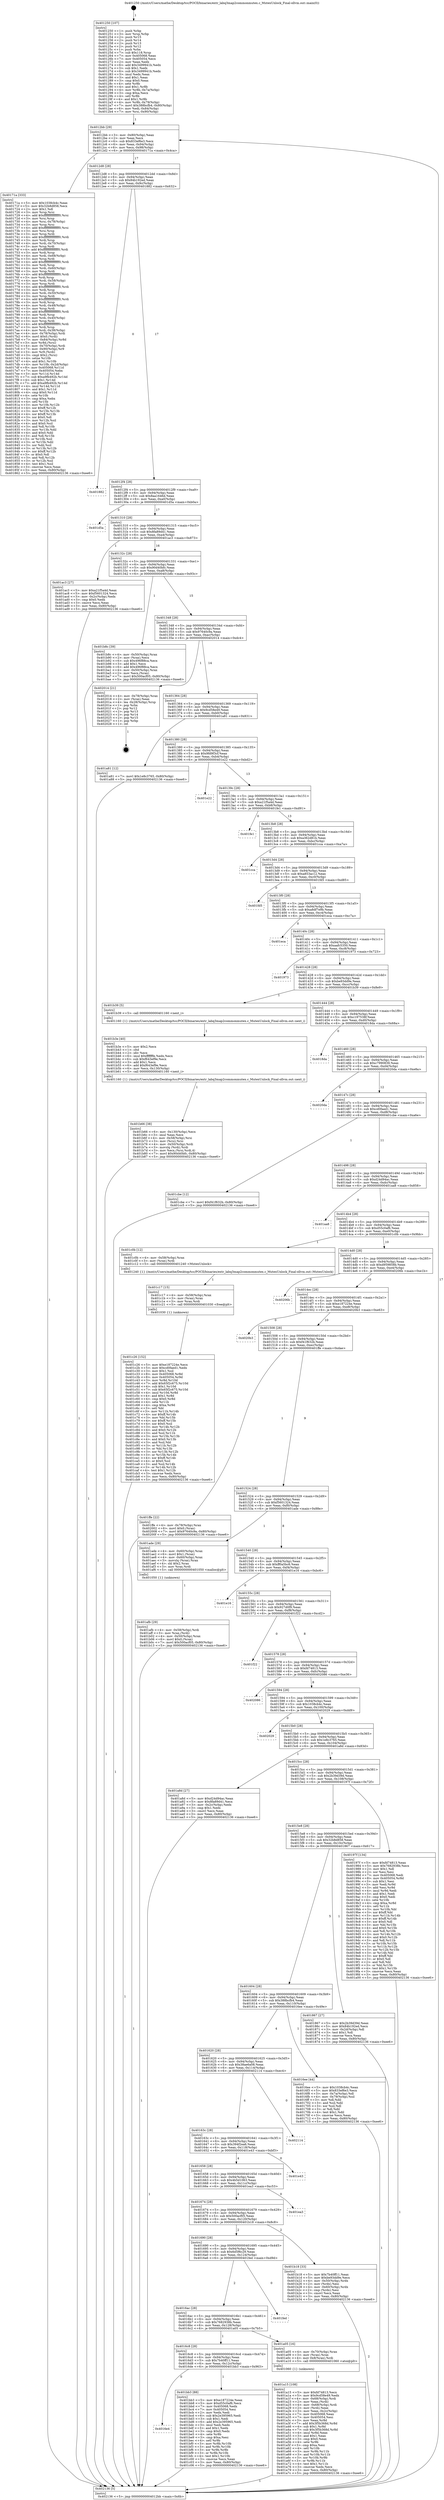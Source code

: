 digraph "0x401250" {
  label = "0x401250 (/mnt/c/Users/mathe/Desktop/tcc/POCII/binaries/extr_labq3map2commonmutex.c_MutexUnlock_Final-ollvm.out::main(0))"
  labelloc = "t"
  node[shape=record]

  Entry [label="",width=0.3,height=0.3,shape=circle,fillcolor=black,style=filled]
  "0x4012bb" [label="{
     0x4012bb [29]\l
     | [instrs]\l
     &nbsp;&nbsp;0x4012bb \<+3\>: mov -0x80(%rbp),%eax\l
     &nbsp;&nbsp;0x4012be \<+2\>: mov %eax,%ecx\l
     &nbsp;&nbsp;0x4012c0 \<+6\>: sub $0x833ef6e3,%ecx\l
     &nbsp;&nbsp;0x4012c6 \<+6\>: mov %eax,-0x94(%rbp)\l
     &nbsp;&nbsp;0x4012cc \<+6\>: mov %ecx,-0x98(%rbp)\l
     &nbsp;&nbsp;0x4012d2 \<+6\>: je 000000000040171a \<main+0x4ca\>\l
  }"]
  "0x40171a" [label="{
     0x40171a [333]\l
     | [instrs]\l
     &nbsp;&nbsp;0x40171a \<+5\>: mov $0x1038cb4c,%eax\l
     &nbsp;&nbsp;0x40171f \<+5\>: mov $0x32b8d858,%ecx\l
     &nbsp;&nbsp;0x401724 \<+2\>: mov $0x1,%dl\l
     &nbsp;&nbsp;0x401726 \<+3\>: mov %rsp,%rsi\l
     &nbsp;&nbsp;0x401729 \<+4\>: add $0xfffffffffffffff0,%rsi\l
     &nbsp;&nbsp;0x40172d \<+3\>: mov %rsi,%rsp\l
     &nbsp;&nbsp;0x401730 \<+4\>: mov %rsi,-0x78(%rbp)\l
     &nbsp;&nbsp;0x401734 \<+3\>: mov %rsp,%rsi\l
     &nbsp;&nbsp;0x401737 \<+4\>: add $0xfffffffffffffff0,%rsi\l
     &nbsp;&nbsp;0x40173b \<+3\>: mov %rsi,%rsp\l
     &nbsp;&nbsp;0x40173e \<+3\>: mov %rsp,%rdi\l
     &nbsp;&nbsp;0x401741 \<+4\>: add $0xfffffffffffffff0,%rdi\l
     &nbsp;&nbsp;0x401745 \<+3\>: mov %rdi,%rsp\l
     &nbsp;&nbsp;0x401748 \<+4\>: mov %rdi,-0x70(%rbp)\l
     &nbsp;&nbsp;0x40174c \<+3\>: mov %rsp,%rdi\l
     &nbsp;&nbsp;0x40174f \<+4\>: add $0xfffffffffffffff0,%rdi\l
     &nbsp;&nbsp;0x401753 \<+3\>: mov %rdi,%rsp\l
     &nbsp;&nbsp;0x401756 \<+4\>: mov %rdi,-0x68(%rbp)\l
     &nbsp;&nbsp;0x40175a \<+3\>: mov %rsp,%rdi\l
     &nbsp;&nbsp;0x40175d \<+4\>: add $0xfffffffffffffff0,%rdi\l
     &nbsp;&nbsp;0x401761 \<+3\>: mov %rdi,%rsp\l
     &nbsp;&nbsp;0x401764 \<+4\>: mov %rdi,-0x60(%rbp)\l
     &nbsp;&nbsp;0x401768 \<+3\>: mov %rsp,%rdi\l
     &nbsp;&nbsp;0x40176b \<+4\>: add $0xfffffffffffffff0,%rdi\l
     &nbsp;&nbsp;0x40176f \<+3\>: mov %rdi,%rsp\l
     &nbsp;&nbsp;0x401772 \<+4\>: mov %rdi,-0x58(%rbp)\l
     &nbsp;&nbsp;0x401776 \<+3\>: mov %rsp,%rdi\l
     &nbsp;&nbsp;0x401779 \<+4\>: add $0xfffffffffffffff0,%rdi\l
     &nbsp;&nbsp;0x40177d \<+3\>: mov %rdi,%rsp\l
     &nbsp;&nbsp;0x401780 \<+4\>: mov %rdi,-0x50(%rbp)\l
     &nbsp;&nbsp;0x401784 \<+3\>: mov %rsp,%rdi\l
     &nbsp;&nbsp;0x401787 \<+4\>: add $0xfffffffffffffff0,%rdi\l
     &nbsp;&nbsp;0x40178b \<+3\>: mov %rdi,%rsp\l
     &nbsp;&nbsp;0x40178e \<+4\>: mov %rdi,-0x48(%rbp)\l
     &nbsp;&nbsp;0x401792 \<+3\>: mov %rsp,%rdi\l
     &nbsp;&nbsp;0x401795 \<+4\>: add $0xfffffffffffffff0,%rdi\l
     &nbsp;&nbsp;0x401799 \<+3\>: mov %rdi,%rsp\l
     &nbsp;&nbsp;0x40179c \<+4\>: mov %rdi,-0x40(%rbp)\l
     &nbsp;&nbsp;0x4017a0 \<+3\>: mov %rsp,%rdi\l
     &nbsp;&nbsp;0x4017a3 \<+4\>: add $0xfffffffffffffff0,%rdi\l
     &nbsp;&nbsp;0x4017a7 \<+3\>: mov %rdi,%rsp\l
     &nbsp;&nbsp;0x4017aa \<+4\>: mov %rdi,-0x38(%rbp)\l
     &nbsp;&nbsp;0x4017ae \<+4\>: mov -0x78(%rbp),%rdi\l
     &nbsp;&nbsp;0x4017b2 \<+6\>: movl $0x0,(%rdi)\l
     &nbsp;&nbsp;0x4017b8 \<+7\>: mov -0x84(%rbp),%r8d\l
     &nbsp;&nbsp;0x4017bf \<+3\>: mov %r8d,(%rsi)\l
     &nbsp;&nbsp;0x4017c2 \<+4\>: mov -0x70(%rbp),%rdi\l
     &nbsp;&nbsp;0x4017c6 \<+7\>: mov -0x90(%rbp),%r9\l
     &nbsp;&nbsp;0x4017cd \<+3\>: mov %r9,(%rdi)\l
     &nbsp;&nbsp;0x4017d0 \<+3\>: cmpl $0x2,(%rsi)\l
     &nbsp;&nbsp;0x4017d3 \<+4\>: setne %r10b\l
     &nbsp;&nbsp;0x4017d7 \<+4\>: and $0x1,%r10b\l
     &nbsp;&nbsp;0x4017db \<+4\>: mov %r10b,-0x2d(%rbp)\l
     &nbsp;&nbsp;0x4017df \<+8\>: mov 0x405068,%r11d\l
     &nbsp;&nbsp;0x4017e7 \<+7\>: mov 0x405054,%ebx\l
     &nbsp;&nbsp;0x4017ee \<+3\>: mov %r11d,%r14d\l
     &nbsp;&nbsp;0x4017f1 \<+7\>: sub $0xa9fb492b,%r14d\l
     &nbsp;&nbsp;0x4017f8 \<+4\>: sub $0x1,%r14d\l
     &nbsp;&nbsp;0x4017fc \<+7\>: add $0xa9fb492b,%r14d\l
     &nbsp;&nbsp;0x401803 \<+4\>: imul %r14d,%r11d\l
     &nbsp;&nbsp;0x401807 \<+4\>: and $0x1,%r11d\l
     &nbsp;&nbsp;0x40180b \<+4\>: cmp $0x0,%r11d\l
     &nbsp;&nbsp;0x40180f \<+4\>: sete %r10b\l
     &nbsp;&nbsp;0x401813 \<+3\>: cmp $0xa,%ebx\l
     &nbsp;&nbsp;0x401816 \<+4\>: setl %r15b\l
     &nbsp;&nbsp;0x40181a \<+3\>: mov %r10b,%r12b\l
     &nbsp;&nbsp;0x40181d \<+4\>: xor $0xff,%r12b\l
     &nbsp;&nbsp;0x401821 \<+3\>: mov %r15b,%r13b\l
     &nbsp;&nbsp;0x401824 \<+4\>: xor $0xff,%r13b\l
     &nbsp;&nbsp;0x401828 \<+3\>: xor $0x0,%dl\l
     &nbsp;&nbsp;0x40182b \<+3\>: mov %r12b,%sil\l
     &nbsp;&nbsp;0x40182e \<+4\>: and $0x0,%sil\l
     &nbsp;&nbsp;0x401832 \<+3\>: and %dl,%r10b\l
     &nbsp;&nbsp;0x401835 \<+3\>: mov %r13b,%dil\l
     &nbsp;&nbsp;0x401838 \<+4\>: and $0x0,%dil\l
     &nbsp;&nbsp;0x40183c \<+3\>: and %dl,%r15b\l
     &nbsp;&nbsp;0x40183f \<+3\>: or %r10b,%sil\l
     &nbsp;&nbsp;0x401842 \<+3\>: or %r15b,%dil\l
     &nbsp;&nbsp;0x401845 \<+3\>: xor %dil,%sil\l
     &nbsp;&nbsp;0x401848 \<+3\>: or %r13b,%r12b\l
     &nbsp;&nbsp;0x40184b \<+4\>: xor $0xff,%r12b\l
     &nbsp;&nbsp;0x40184f \<+3\>: or $0x0,%dl\l
     &nbsp;&nbsp;0x401852 \<+3\>: and %dl,%r12b\l
     &nbsp;&nbsp;0x401855 \<+3\>: or %r12b,%sil\l
     &nbsp;&nbsp;0x401858 \<+4\>: test $0x1,%sil\l
     &nbsp;&nbsp;0x40185c \<+3\>: cmovne %ecx,%eax\l
     &nbsp;&nbsp;0x40185f \<+3\>: mov %eax,-0x80(%rbp)\l
     &nbsp;&nbsp;0x401862 \<+5\>: jmp 0000000000402136 \<main+0xee6\>\l
  }"]
  "0x4012d8" [label="{
     0x4012d8 [28]\l
     | [instrs]\l
     &nbsp;&nbsp;0x4012d8 \<+5\>: jmp 00000000004012dd \<main+0x8d\>\l
     &nbsp;&nbsp;0x4012dd \<+6\>: mov -0x94(%rbp),%eax\l
     &nbsp;&nbsp;0x4012e3 \<+5\>: sub $0x84b192ed,%eax\l
     &nbsp;&nbsp;0x4012e8 \<+6\>: mov %eax,-0x9c(%rbp)\l
     &nbsp;&nbsp;0x4012ee \<+6\>: je 0000000000401882 \<main+0x632\>\l
  }"]
  Exit [label="",width=0.3,height=0.3,shape=circle,fillcolor=black,style=filled,peripheries=2]
  "0x401882" [label="{
     0x401882\l
  }", style=dashed]
  "0x4012f4" [label="{
     0x4012f4 [28]\l
     | [instrs]\l
     &nbsp;&nbsp;0x4012f4 \<+5\>: jmp 00000000004012f9 \<main+0xa9\>\l
     &nbsp;&nbsp;0x4012f9 \<+6\>: mov -0x94(%rbp),%eax\l
     &nbsp;&nbsp;0x4012ff \<+5\>: sub $0x8aa1646d,%eax\l
     &nbsp;&nbsp;0x401304 \<+6\>: mov %eax,-0xa0(%rbp)\l
     &nbsp;&nbsp;0x40130a \<+6\>: je 0000000000401d5a \<main+0xb0a\>\l
  }"]
  "0x401c26" [label="{
     0x401c26 [152]\l
     | [instrs]\l
     &nbsp;&nbsp;0x401c26 \<+5\>: mov $0xe187224e,%ecx\l
     &nbsp;&nbsp;0x401c2b \<+5\>: mov $0xcd0faed1,%edx\l
     &nbsp;&nbsp;0x401c30 \<+3\>: mov $0x1,%sil\l
     &nbsp;&nbsp;0x401c33 \<+8\>: mov 0x405068,%r8d\l
     &nbsp;&nbsp;0x401c3b \<+8\>: mov 0x405054,%r9d\l
     &nbsp;&nbsp;0x401c43 \<+3\>: mov %r8d,%r10d\l
     &nbsp;&nbsp;0x401c46 \<+7\>: add $0x65f2c675,%r10d\l
     &nbsp;&nbsp;0x401c4d \<+4\>: sub $0x1,%r10d\l
     &nbsp;&nbsp;0x401c51 \<+7\>: sub $0x65f2c675,%r10d\l
     &nbsp;&nbsp;0x401c58 \<+4\>: imul %r10d,%r8d\l
     &nbsp;&nbsp;0x401c5c \<+4\>: and $0x1,%r8d\l
     &nbsp;&nbsp;0x401c60 \<+4\>: cmp $0x0,%r8d\l
     &nbsp;&nbsp;0x401c64 \<+4\>: sete %r11b\l
     &nbsp;&nbsp;0x401c68 \<+4\>: cmp $0xa,%r9d\l
     &nbsp;&nbsp;0x401c6c \<+3\>: setl %bl\l
     &nbsp;&nbsp;0x401c6f \<+3\>: mov %r11b,%r14b\l
     &nbsp;&nbsp;0x401c72 \<+4\>: xor $0xff,%r14b\l
     &nbsp;&nbsp;0x401c76 \<+3\>: mov %bl,%r15b\l
     &nbsp;&nbsp;0x401c79 \<+4\>: xor $0xff,%r15b\l
     &nbsp;&nbsp;0x401c7d \<+4\>: xor $0x0,%sil\l
     &nbsp;&nbsp;0x401c81 \<+3\>: mov %r14b,%r12b\l
     &nbsp;&nbsp;0x401c84 \<+4\>: and $0x0,%r12b\l
     &nbsp;&nbsp;0x401c88 \<+3\>: and %sil,%r11b\l
     &nbsp;&nbsp;0x401c8b \<+3\>: mov %r15b,%r13b\l
     &nbsp;&nbsp;0x401c8e \<+4\>: and $0x0,%r13b\l
     &nbsp;&nbsp;0x401c92 \<+3\>: and %sil,%bl\l
     &nbsp;&nbsp;0x401c95 \<+3\>: or %r11b,%r12b\l
     &nbsp;&nbsp;0x401c98 \<+3\>: or %bl,%r13b\l
     &nbsp;&nbsp;0x401c9b \<+3\>: xor %r13b,%r12b\l
     &nbsp;&nbsp;0x401c9e \<+3\>: or %r15b,%r14b\l
     &nbsp;&nbsp;0x401ca1 \<+4\>: xor $0xff,%r14b\l
     &nbsp;&nbsp;0x401ca5 \<+4\>: or $0x0,%sil\l
     &nbsp;&nbsp;0x401ca9 \<+3\>: and %sil,%r14b\l
     &nbsp;&nbsp;0x401cac \<+3\>: or %r14b,%r12b\l
     &nbsp;&nbsp;0x401caf \<+4\>: test $0x1,%r12b\l
     &nbsp;&nbsp;0x401cb3 \<+3\>: cmovne %edx,%ecx\l
     &nbsp;&nbsp;0x401cb6 \<+3\>: mov %ecx,-0x80(%rbp)\l
     &nbsp;&nbsp;0x401cb9 \<+5\>: jmp 0000000000402136 \<main+0xee6\>\l
  }"]
  "0x401d5a" [label="{
     0x401d5a\l
  }", style=dashed]
  "0x401310" [label="{
     0x401310 [28]\l
     | [instrs]\l
     &nbsp;&nbsp;0x401310 \<+5\>: jmp 0000000000401315 \<main+0xc5\>\l
     &nbsp;&nbsp;0x401315 \<+6\>: mov -0x94(%rbp),%eax\l
     &nbsp;&nbsp;0x40131b \<+5\>: sub $0x8fa89d41,%eax\l
     &nbsp;&nbsp;0x401320 \<+6\>: mov %eax,-0xa4(%rbp)\l
     &nbsp;&nbsp;0x401326 \<+6\>: je 0000000000401ac3 \<main+0x873\>\l
  }"]
  "0x401c17" [label="{
     0x401c17 [15]\l
     | [instrs]\l
     &nbsp;&nbsp;0x401c17 \<+4\>: mov -0x58(%rbp),%rax\l
     &nbsp;&nbsp;0x401c1b \<+3\>: mov (%rax),%rax\l
     &nbsp;&nbsp;0x401c1e \<+3\>: mov %rax,%rdi\l
     &nbsp;&nbsp;0x401c21 \<+5\>: call 0000000000401030 \<free@plt\>\l
     | [calls]\l
     &nbsp;&nbsp;0x401030 \{1\} (unknown)\l
  }"]
  "0x401ac3" [label="{
     0x401ac3 [27]\l
     | [instrs]\l
     &nbsp;&nbsp;0x401ac3 \<+5\>: mov $0xa21f5a4d,%eax\l
     &nbsp;&nbsp;0x401ac8 \<+5\>: mov $0xf5601324,%ecx\l
     &nbsp;&nbsp;0x401acd \<+3\>: mov -0x2c(%rbp),%edx\l
     &nbsp;&nbsp;0x401ad0 \<+3\>: cmp $0x0,%edx\l
     &nbsp;&nbsp;0x401ad3 \<+3\>: cmove %ecx,%eax\l
     &nbsp;&nbsp;0x401ad6 \<+3\>: mov %eax,-0x80(%rbp)\l
     &nbsp;&nbsp;0x401ad9 \<+5\>: jmp 0000000000402136 \<main+0xee6\>\l
  }"]
  "0x40132c" [label="{
     0x40132c [28]\l
     | [instrs]\l
     &nbsp;&nbsp;0x40132c \<+5\>: jmp 0000000000401331 \<main+0xe1\>\l
     &nbsp;&nbsp;0x401331 \<+6\>: mov -0x94(%rbp),%eax\l
     &nbsp;&nbsp;0x401337 \<+5\>: sub $0x90d40bfc,%eax\l
     &nbsp;&nbsp;0x40133c \<+6\>: mov %eax,-0xa8(%rbp)\l
     &nbsp;&nbsp;0x401342 \<+6\>: je 0000000000401b8c \<main+0x93c\>\l
  }"]
  "0x4016e4" [label="{
     0x4016e4\l
  }", style=dashed]
  "0x401b8c" [label="{
     0x401b8c [39]\l
     | [instrs]\l
     &nbsp;&nbsp;0x401b8c \<+4\>: mov -0x50(%rbp),%rax\l
     &nbsp;&nbsp;0x401b90 \<+2\>: mov (%rax),%ecx\l
     &nbsp;&nbsp;0x401b92 \<+6\>: sub $0x496f88ca,%ecx\l
     &nbsp;&nbsp;0x401b98 \<+3\>: add $0x1,%ecx\l
     &nbsp;&nbsp;0x401b9b \<+6\>: add $0x496f88ca,%ecx\l
     &nbsp;&nbsp;0x401ba1 \<+4\>: mov -0x50(%rbp),%rax\l
     &nbsp;&nbsp;0x401ba5 \<+2\>: mov %ecx,(%rax)\l
     &nbsp;&nbsp;0x401ba7 \<+7\>: movl $0x500acf05,-0x80(%rbp)\l
     &nbsp;&nbsp;0x401bae \<+5\>: jmp 0000000000402136 \<main+0xee6\>\l
  }"]
  "0x401348" [label="{
     0x401348 [28]\l
     | [instrs]\l
     &nbsp;&nbsp;0x401348 \<+5\>: jmp 000000000040134d \<main+0xfd\>\l
     &nbsp;&nbsp;0x40134d \<+6\>: mov -0x94(%rbp),%eax\l
     &nbsp;&nbsp;0x401353 \<+5\>: sub $0x97640c9a,%eax\l
     &nbsp;&nbsp;0x401358 \<+6\>: mov %eax,-0xac(%rbp)\l
     &nbsp;&nbsp;0x40135e \<+6\>: je 0000000000402014 \<main+0xdc4\>\l
  }"]
  "0x401bb3" [label="{
     0x401bb3 [88]\l
     | [instrs]\l
     &nbsp;&nbsp;0x401bb3 \<+5\>: mov $0xe187224e,%eax\l
     &nbsp;&nbsp;0x401bb8 \<+5\>: mov $0xd55c0af6,%ecx\l
     &nbsp;&nbsp;0x401bbd \<+7\>: mov 0x405068,%edx\l
     &nbsp;&nbsp;0x401bc4 \<+7\>: mov 0x405054,%esi\l
     &nbsp;&nbsp;0x401bcb \<+2\>: mov %edx,%edi\l
     &nbsp;&nbsp;0x401bcd \<+6\>: sub $0x2e395965,%edi\l
     &nbsp;&nbsp;0x401bd3 \<+3\>: sub $0x1,%edi\l
     &nbsp;&nbsp;0x401bd6 \<+6\>: add $0x2e395965,%edi\l
     &nbsp;&nbsp;0x401bdc \<+3\>: imul %edi,%edx\l
     &nbsp;&nbsp;0x401bdf \<+3\>: and $0x1,%edx\l
     &nbsp;&nbsp;0x401be2 \<+3\>: cmp $0x0,%edx\l
     &nbsp;&nbsp;0x401be5 \<+4\>: sete %r8b\l
     &nbsp;&nbsp;0x401be9 \<+3\>: cmp $0xa,%esi\l
     &nbsp;&nbsp;0x401bec \<+4\>: setl %r9b\l
     &nbsp;&nbsp;0x401bf0 \<+3\>: mov %r8b,%r10b\l
     &nbsp;&nbsp;0x401bf3 \<+3\>: and %r9b,%r10b\l
     &nbsp;&nbsp;0x401bf6 \<+3\>: xor %r9b,%r8b\l
     &nbsp;&nbsp;0x401bf9 \<+3\>: or %r8b,%r10b\l
     &nbsp;&nbsp;0x401bfc \<+4\>: test $0x1,%r10b\l
     &nbsp;&nbsp;0x401c00 \<+3\>: cmovne %ecx,%eax\l
     &nbsp;&nbsp;0x401c03 \<+3\>: mov %eax,-0x80(%rbp)\l
     &nbsp;&nbsp;0x401c06 \<+5\>: jmp 0000000000402136 \<main+0xee6\>\l
  }"]
  "0x402014" [label="{
     0x402014 [21]\l
     | [instrs]\l
     &nbsp;&nbsp;0x402014 \<+4\>: mov -0x78(%rbp),%rax\l
     &nbsp;&nbsp;0x402018 \<+2\>: mov (%rax),%eax\l
     &nbsp;&nbsp;0x40201a \<+4\>: lea -0x28(%rbp),%rsp\l
     &nbsp;&nbsp;0x40201e \<+1\>: pop %rbx\l
     &nbsp;&nbsp;0x40201f \<+2\>: pop %r12\l
     &nbsp;&nbsp;0x402021 \<+2\>: pop %r13\l
     &nbsp;&nbsp;0x402023 \<+2\>: pop %r14\l
     &nbsp;&nbsp;0x402025 \<+2\>: pop %r15\l
     &nbsp;&nbsp;0x402027 \<+1\>: pop %rbp\l
     &nbsp;&nbsp;0x402028 \<+1\>: ret\l
  }"]
  "0x401364" [label="{
     0x401364 [28]\l
     | [instrs]\l
     &nbsp;&nbsp;0x401364 \<+5\>: jmp 0000000000401369 \<main+0x119\>\l
     &nbsp;&nbsp;0x401369 \<+6\>: mov -0x94(%rbp),%eax\l
     &nbsp;&nbsp;0x40136f \<+5\>: sub $0x9cd58e49,%eax\l
     &nbsp;&nbsp;0x401374 \<+6\>: mov %eax,-0xb0(%rbp)\l
     &nbsp;&nbsp;0x40137a \<+6\>: je 0000000000401a81 \<main+0x831\>\l
  }"]
  "0x401b66" [label="{
     0x401b66 [38]\l
     | [instrs]\l
     &nbsp;&nbsp;0x401b66 \<+6\>: mov -0x130(%rbp),%ecx\l
     &nbsp;&nbsp;0x401b6c \<+3\>: imul %eax,%ecx\l
     &nbsp;&nbsp;0x401b6f \<+4\>: mov -0x58(%rbp),%rsi\l
     &nbsp;&nbsp;0x401b73 \<+3\>: mov (%rsi),%rsi\l
     &nbsp;&nbsp;0x401b76 \<+4\>: mov -0x50(%rbp),%rdi\l
     &nbsp;&nbsp;0x401b7a \<+3\>: movslq (%rdi),%rdi\l
     &nbsp;&nbsp;0x401b7d \<+3\>: mov %ecx,(%rsi,%rdi,4)\l
     &nbsp;&nbsp;0x401b80 \<+7\>: movl $0x90d40bfc,-0x80(%rbp)\l
     &nbsp;&nbsp;0x401b87 \<+5\>: jmp 0000000000402136 \<main+0xee6\>\l
  }"]
  "0x401a81" [label="{
     0x401a81 [12]\l
     | [instrs]\l
     &nbsp;&nbsp;0x401a81 \<+7\>: movl $0x1e8c3765,-0x80(%rbp)\l
     &nbsp;&nbsp;0x401a88 \<+5\>: jmp 0000000000402136 \<main+0xee6\>\l
  }"]
  "0x401380" [label="{
     0x401380 [28]\l
     | [instrs]\l
     &nbsp;&nbsp;0x401380 \<+5\>: jmp 0000000000401385 \<main+0x135\>\l
     &nbsp;&nbsp;0x401385 \<+6\>: mov -0x94(%rbp),%eax\l
     &nbsp;&nbsp;0x40138b \<+5\>: sub $0x9fd9f3cf,%eax\l
     &nbsp;&nbsp;0x401390 \<+6\>: mov %eax,-0xb4(%rbp)\l
     &nbsp;&nbsp;0x401396 \<+6\>: je 0000000000401e22 \<main+0xbd2\>\l
  }"]
  "0x401b3e" [label="{
     0x401b3e [40]\l
     | [instrs]\l
     &nbsp;&nbsp;0x401b3e \<+5\>: mov $0x2,%ecx\l
     &nbsp;&nbsp;0x401b43 \<+1\>: cltd\l
     &nbsp;&nbsp;0x401b44 \<+2\>: idiv %ecx\l
     &nbsp;&nbsp;0x401b46 \<+6\>: imul $0xfffffffe,%edx,%ecx\l
     &nbsp;&nbsp;0x401b4c \<+6\>: sub $0xf643ef9e,%ecx\l
     &nbsp;&nbsp;0x401b52 \<+3\>: add $0x1,%ecx\l
     &nbsp;&nbsp;0x401b55 \<+6\>: add $0xf643ef9e,%ecx\l
     &nbsp;&nbsp;0x401b5b \<+6\>: mov %ecx,-0x130(%rbp)\l
     &nbsp;&nbsp;0x401b61 \<+5\>: call 0000000000401160 \<next_i\>\l
     | [calls]\l
     &nbsp;&nbsp;0x401160 \{1\} (/mnt/c/Users/mathe/Desktop/tcc/POCII/binaries/extr_labq3map2commonmutex.c_MutexUnlock_Final-ollvm.out::next_i)\l
  }"]
  "0x401e22" [label="{
     0x401e22\l
  }", style=dashed]
  "0x40139c" [label="{
     0x40139c [28]\l
     | [instrs]\l
     &nbsp;&nbsp;0x40139c \<+5\>: jmp 00000000004013a1 \<main+0x151\>\l
     &nbsp;&nbsp;0x4013a1 \<+6\>: mov -0x94(%rbp),%eax\l
     &nbsp;&nbsp;0x4013a7 \<+5\>: sub $0xa21f5a4d,%eax\l
     &nbsp;&nbsp;0x4013ac \<+6\>: mov %eax,-0xb8(%rbp)\l
     &nbsp;&nbsp;0x4013b2 \<+6\>: je 0000000000401fe1 \<main+0xd91\>\l
  }"]
  "0x401afb" [label="{
     0x401afb [29]\l
     | [instrs]\l
     &nbsp;&nbsp;0x401afb \<+4\>: mov -0x58(%rbp),%rdi\l
     &nbsp;&nbsp;0x401aff \<+3\>: mov %rax,(%rdi)\l
     &nbsp;&nbsp;0x401b02 \<+4\>: mov -0x50(%rbp),%rax\l
     &nbsp;&nbsp;0x401b06 \<+6\>: movl $0x0,(%rax)\l
     &nbsp;&nbsp;0x401b0c \<+7\>: movl $0x500acf05,-0x80(%rbp)\l
     &nbsp;&nbsp;0x401b13 \<+5\>: jmp 0000000000402136 \<main+0xee6\>\l
  }"]
  "0x401fe1" [label="{
     0x401fe1\l
  }", style=dashed]
  "0x4013b8" [label="{
     0x4013b8 [28]\l
     | [instrs]\l
     &nbsp;&nbsp;0x4013b8 \<+5\>: jmp 00000000004013bd \<main+0x16d\>\l
     &nbsp;&nbsp;0x4013bd \<+6\>: mov -0x94(%rbp),%eax\l
     &nbsp;&nbsp;0x4013c3 \<+5\>: sub $0xa362d81b,%eax\l
     &nbsp;&nbsp;0x4013c8 \<+6\>: mov %eax,-0xbc(%rbp)\l
     &nbsp;&nbsp;0x4013ce \<+6\>: je 0000000000401cca \<main+0xa7a\>\l
  }"]
  "0x401a15" [label="{
     0x401a15 [108]\l
     | [instrs]\l
     &nbsp;&nbsp;0x401a15 \<+5\>: mov $0xfd74813,%ecx\l
     &nbsp;&nbsp;0x401a1a \<+5\>: mov $0x9cd58e49,%edx\l
     &nbsp;&nbsp;0x401a1f \<+4\>: mov -0x68(%rbp),%rdi\l
     &nbsp;&nbsp;0x401a23 \<+2\>: mov %eax,(%rdi)\l
     &nbsp;&nbsp;0x401a25 \<+4\>: mov -0x68(%rbp),%rdi\l
     &nbsp;&nbsp;0x401a29 \<+2\>: mov (%rdi),%eax\l
     &nbsp;&nbsp;0x401a2b \<+3\>: mov %eax,-0x2c(%rbp)\l
     &nbsp;&nbsp;0x401a2e \<+7\>: mov 0x405068,%eax\l
     &nbsp;&nbsp;0x401a35 \<+7\>: mov 0x405054,%esi\l
     &nbsp;&nbsp;0x401a3c \<+3\>: mov %eax,%r8d\l
     &nbsp;&nbsp;0x401a3f \<+7\>: add $0x3f5b368d,%r8d\l
     &nbsp;&nbsp;0x401a46 \<+4\>: sub $0x1,%r8d\l
     &nbsp;&nbsp;0x401a4a \<+7\>: sub $0x3f5b368d,%r8d\l
     &nbsp;&nbsp;0x401a51 \<+4\>: imul %r8d,%eax\l
     &nbsp;&nbsp;0x401a55 \<+3\>: and $0x1,%eax\l
     &nbsp;&nbsp;0x401a58 \<+3\>: cmp $0x0,%eax\l
     &nbsp;&nbsp;0x401a5b \<+4\>: sete %r9b\l
     &nbsp;&nbsp;0x401a5f \<+3\>: cmp $0xa,%esi\l
     &nbsp;&nbsp;0x401a62 \<+4\>: setl %r10b\l
     &nbsp;&nbsp;0x401a66 \<+3\>: mov %r9b,%r11b\l
     &nbsp;&nbsp;0x401a69 \<+3\>: and %r10b,%r11b\l
     &nbsp;&nbsp;0x401a6c \<+3\>: xor %r10b,%r9b\l
     &nbsp;&nbsp;0x401a6f \<+3\>: or %r9b,%r11b\l
     &nbsp;&nbsp;0x401a72 \<+4\>: test $0x1,%r11b\l
     &nbsp;&nbsp;0x401a76 \<+3\>: cmovne %edx,%ecx\l
     &nbsp;&nbsp;0x401a79 \<+3\>: mov %ecx,-0x80(%rbp)\l
     &nbsp;&nbsp;0x401a7c \<+5\>: jmp 0000000000402136 \<main+0xee6\>\l
  }"]
  "0x401cca" [label="{
     0x401cca\l
  }", style=dashed]
  "0x4013d4" [label="{
     0x4013d4 [28]\l
     | [instrs]\l
     &nbsp;&nbsp;0x4013d4 \<+5\>: jmp 00000000004013d9 \<main+0x189\>\l
     &nbsp;&nbsp;0x4013d9 \<+6\>: mov -0x94(%rbp),%eax\l
     &nbsp;&nbsp;0x4013df \<+5\>: sub $0xa853ac12,%eax\l
     &nbsp;&nbsp;0x4013e4 \<+6\>: mov %eax,-0xc0(%rbp)\l
     &nbsp;&nbsp;0x4013ea \<+6\>: je 0000000000401fd5 \<main+0xd85\>\l
  }"]
  "0x4016c8" [label="{
     0x4016c8 [28]\l
     | [instrs]\l
     &nbsp;&nbsp;0x4016c8 \<+5\>: jmp 00000000004016cd \<main+0x47d\>\l
     &nbsp;&nbsp;0x4016cd \<+6\>: mov -0x94(%rbp),%eax\l
     &nbsp;&nbsp;0x4016d3 \<+5\>: sub $0x7b40ff11,%eax\l
     &nbsp;&nbsp;0x4016d8 \<+6\>: mov %eax,-0x12c(%rbp)\l
     &nbsp;&nbsp;0x4016de \<+6\>: je 0000000000401bb3 \<main+0x963\>\l
  }"]
  "0x401fd5" [label="{
     0x401fd5\l
  }", style=dashed]
  "0x4013f0" [label="{
     0x4013f0 [28]\l
     | [instrs]\l
     &nbsp;&nbsp;0x4013f0 \<+5\>: jmp 00000000004013f5 \<main+0x1a5\>\l
     &nbsp;&nbsp;0x4013f5 \<+6\>: mov -0x94(%rbp),%eax\l
     &nbsp;&nbsp;0x4013fb \<+5\>: sub $0xa8df7e9b,%eax\l
     &nbsp;&nbsp;0x401400 \<+6\>: mov %eax,-0xc4(%rbp)\l
     &nbsp;&nbsp;0x401406 \<+6\>: je 0000000000401eca \<main+0xc7a\>\l
  }"]
  "0x401a05" [label="{
     0x401a05 [16]\l
     | [instrs]\l
     &nbsp;&nbsp;0x401a05 \<+4\>: mov -0x70(%rbp),%rax\l
     &nbsp;&nbsp;0x401a09 \<+3\>: mov (%rax),%rax\l
     &nbsp;&nbsp;0x401a0c \<+4\>: mov 0x8(%rax),%rdi\l
     &nbsp;&nbsp;0x401a10 \<+5\>: call 0000000000401060 \<atoi@plt\>\l
     | [calls]\l
     &nbsp;&nbsp;0x401060 \{1\} (unknown)\l
  }"]
  "0x401eca" [label="{
     0x401eca\l
  }", style=dashed]
  "0x40140c" [label="{
     0x40140c [28]\l
     | [instrs]\l
     &nbsp;&nbsp;0x40140c \<+5\>: jmp 0000000000401411 \<main+0x1c1\>\l
     &nbsp;&nbsp;0x401411 \<+6\>: mov -0x94(%rbp),%eax\l
     &nbsp;&nbsp;0x401417 \<+5\>: sub $0xaafc5350,%eax\l
     &nbsp;&nbsp;0x40141c \<+6\>: mov %eax,-0xc8(%rbp)\l
     &nbsp;&nbsp;0x401422 \<+6\>: je 0000000000401973 \<main+0x723\>\l
  }"]
  "0x4016ac" [label="{
     0x4016ac [28]\l
     | [instrs]\l
     &nbsp;&nbsp;0x4016ac \<+5\>: jmp 00000000004016b1 \<main+0x461\>\l
     &nbsp;&nbsp;0x4016b1 \<+6\>: mov -0x94(%rbp),%eax\l
     &nbsp;&nbsp;0x4016b7 \<+5\>: sub $0x7682938b,%eax\l
     &nbsp;&nbsp;0x4016bc \<+6\>: mov %eax,-0x128(%rbp)\l
     &nbsp;&nbsp;0x4016c2 \<+6\>: je 0000000000401a05 \<main+0x7b5\>\l
  }"]
  "0x401973" [label="{
     0x401973\l
  }", style=dashed]
  "0x401428" [label="{
     0x401428 [28]\l
     | [instrs]\l
     &nbsp;&nbsp;0x401428 \<+5\>: jmp 000000000040142d \<main+0x1dd\>\l
     &nbsp;&nbsp;0x40142d \<+6\>: mov -0x94(%rbp),%eax\l
     &nbsp;&nbsp;0x401433 \<+5\>: sub $0xbe93dd9e,%eax\l
     &nbsp;&nbsp;0x401438 \<+6\>: mov %eax,-0xcc(%rbp)\l
     &nbsp;&nbsp;0x40143e \<+6\>: je 0000000000401b39 \<main+0x8e9\>\l
  }"]
  "0x401fed" [label="{
     0x401fed\l
  }", style=dashed]
  "0x401b39" [label="{
     0x401b39 [5]\l
     | [instrs]\l
     &nbsp;&nbsp;0x401b39 \<+5\>: call 0000000000401160 \<next_i\>\l
     | [calls]\l
     &nbsp;&nbsp;0x401160 \{1\} (/mnt/c/Users/mathe/Desktop/tcc/POCII/binaries/extr_labq3map2commonmutex.c_MutexUnlock_Final-ollvm.out::next_i)\l
  }"]
  "0x401444" [label="{
     0x401444 [28]\l
     | [instrs]\l
     &nbsp;&nbsp;0x401444 \<+5\>: jmp 0000000000401449 \<main+0x1f9\>\l
     &nbsp;&nbsp;0x401449 \<+6\>: mov -0x94(%rbp),%eax\l
     &nbsp;&nbsp;0x40144f \<+5\>: sub $0xc197538f,%eax\l
     &nbsp;&nbsp;0x401454 \<+6\>: mov %eax,-0xd0(%rbp)\l
     &nbsp;&nbsp;0x40145a \<+6\>: je 00000000004018da \<main+0x68a\>\l
  }"]
  "0x401690" [label="{
     0x401690 [28]\l
     | [instrs]\l
     &nbsp;&nbsp;0x401690 \<+5\>: jmp 0000000000401695 \<main+0x445\>\l
     &nbsp;&nbsp;0x401695 \<+6\>: mov -0x94(%rbp),%eax\l
     &nbsp;&nbsp;0x40169b \<+5\>: sub $0x6d5f6c29,%eax\l
     &nbsp;&nbsp;0x4016a0 \<+6\>: mov %eax,-0x124(%rbp)\l
     &nbsp;&nbsp;0x4016a6 \<+6\>: je 0000000000401fed \<main+0xd9d\>\l
  }"]
  "0x4018da" [label="{
     0x4018da\l
  }", style=dashed]
  "0x401460" [label="{
     0x401460 [28]\l
     | [instrs]\l
     &nbsp;&nbsp;0x401460 \<+5\>: jmp 0000000000401465 \<main+0x215\>\l
     &nbsp;&nbsp;0x401465 \<+6\>: mov -0x94(%rbp),%eax\l
     &nbsp;&nbsp;0x40146b \<+5\>: sub $0xc7990839,%eax\l
     &nbsp;&nbsp;0x401470 \<+6\>: mov %eax,-0xd4(%rbp)\l
     &nbsp;&nbsp;0x401476 \<+6\>: je 00000000004020da \<main+0xe8a\>\l
  }"]
  "0x401b18" [label="{
     0x401b18 [33]\l
     | [instrs]\l
     &nbsp;&nbsp;0x401b18 \<+5\>: mov $0x7b40ff11,%eax\l
     &nbsp;&nbsp;0x401b1d \<+5\>: mov $0xbe93dd9e,%ecx\l
     &nbsp;&nbsp;0x401b22 \<+4\>: mov -0x50(%rbp),%rdx\l
     &nbsp;&nbsp;0x401b26 \<+2\>: mov (%rdx),%esi\l
     &nbsp;&nbsp;0x401b28 \<+4\>: mov -0x60(%rbp),%rdx\l
     &nbsp;&nbsp;0x401b2c \<+2\>: cmp (%rdx),%esi\l
     &nbsp;&nbsp;0x401b2e \<+3\>: cmovl %ecx,%eax\l
     &nbsp;&nbsp;0x401b31 \<+3\>: mov %eax,-0x80(%rbp)\l
     &nbsp;&nbsp;0x401b34 \<+5\>: jmp 0000000000402136 \<main+0xee6\>\l
  }"]
  "0x4020da" [label="{
     0x4020da\l
  }", style=dashed]
  "0x40147c" [label="{
     0x40147c [28]\l
     | [instrs]\l
     &nbsp;&nbsp;0x40147c \<+5\>: jmp 0000000000401481 \<main+0x231\>\l
     &nbsp;&nbsp;0x401481 \<+6\>: mov -0x94(%rbp),%eax\l
     &nbsp;&nbsp;0x401487 \<+5\>: sub $0xcd0faed1,%eax\l
     &nbsp;&nbsp;0x40148c \<+6\>: mov %eax,-0xd8(%rbp)\l
     &nbsp;&nbsp;0x401492 \<+6\>: je 0000000000401cbe \<main+0xa6e\>\l
  }"]
  "0x401674" [label="{
     0x401674 [28]\l
     | [instrs]\l
     &nbsp;&nbsp;0x401674 \<+5\>: jmp 0000000000401679 \<main+0x429\>\l
     &nbsp;&nbsp;0x401679 \<+6\>: mov -0x94(%rbp),%eax\l
     &nbsp;&nbsp;0x40167f \<+5\>: sub $0x500acf05,%eax\l
     &nbsp;&nbsp;0x401684 \<+6\>: mov %eax,-0x120(%rbp)\l
     &nbsp;&nbsp;0x40168a \<+6\>: je 0000000000401b18 \<main+0x8c8\>\l
  }"]
  "0x401cbe" [label="{
     0x401cbe [12]\l
     | [instrs]\l
     &nbsp;&nbsp;0x401cbe \<+7\>: movl $0xf41f632b,-0x80(%rbp)\l
     &nbsp;&nbsp;0x401cc5 \<+5\>: jmp 0000000000402136 \<main+0xee6\>\l
  }"]
  "0x401498" [label="{
     0x401498 [28]\l
     | [instrs]\l
     &nbsp;&nbsp;0x401498 \<+5\>: jmp 000000000040149d \<main+0x24d\>\l
     &nbsp;&nbsp;0x40149d \<+6\>: mov -0x94(%rbp),%eax\l
     &nbsp;&nbsp;0x4014a3 \<+5\>: sub $0xd24d94ac,%eax\l
     &nbsp;&nbsp;0x4014a8 \<+6\>: mov %eax,-0xdc(%rbp)\l
     &nbsp;&nbsp;0x4014ae \<+6\>: je 0000000000401aa8 \<main+0x858\>\l
  }"]
  "0x401ea3" [label="{
     0x401ea3\l
  }", style=dashed]
  "0x401aa8" [label="{
     0x401aa8\l
  }", style=dashed]
  "0x4014b4" [label="{
     0x4014b4 [28]\l
     | [instrs]\l
     &nbsp;&nbsp;0x4014b4 \<+5\>: jmp 00000000004014b9 \<main+0x269\>\l
     &nbsp;&nbsp;0x4014b9 \<+6\>: mov -0x94(%rbp),%eax\l
     &nbsp;&nbsp;0x4014bf \<+5\>: sub $0xd55c0af6,%eax\l
     &nbsp;&nbsp;0x4014c4 \<+6\>: mov %eax,-0xe0(%rbp)\l
     &nbsp;&nbsp;0x4014ca \<+6\>: je 0000000000401c0b \<main+0x9bb\>\l
  }"]
  "0x401658" [label="{
     0x401658 [28]\l
     | [instrs]\l
     &nbsp;&nbsp;0x401658 \<+5\>: jmp 000000000040165d \<main+0x40d\>\l
     &nbsp;&nbsp;0x40165d \<+6\>: mov -0x94(%rbp),%eax\l
     &nbsp;&nbsp;0x401663 \<+5\>: sub $0x4b5d1063,%eax\l
     &nbsp;&nbsp;0x401668 \<+6\>: mov %eax,-0x11c(%rbp)\l
     &nbsp;&nbsp;0x40166e \<+6\>: je 0000000000401ea3 \<main+0xc53\>\l
  }"]
  "0x401c0b" [label="{
     0x401c0b [12]\l
     | [instrs]\l
     &nbsp;&nbsp;0x401c0b \<+4\>: mov -0x58(%rbp),%rax\l
     &nbsp;&nbsp;0x401c0f \<+3\>: mov (%rax),%rdi\l
     &nbsp;&nbsp;0x401c12 \<+5\>: call 0000000000401240 \<MutexUnlock\>\l
     | [calls]\l
     &nbsp;&nbsp;0x401240 \{1\} (/mnt/c/Users/mathe/Desktop/tcc/POCII/binaries/extr_labq3map2commonmutex.c_MutexUnlock_Final-ollvm.out::MutexUnlock)\l
  }"]
  "0x4014d0" [label="{
     0x4014d0 [28]\l
     | [instrs]\l
     &nbsp;&nbsp;0x4014d0 \<+5\>: jmp 00000000004014d5 \<main+0x285\>\l
     &nbsp;&nbsp;0x4014d5 \<+6\>: mov -0x94(%rbp),%eax\l
     &nbsp;&nbsp;0x4014db \<+5\>: sub $0xd959858b,%eax\l
     &nbsp;&nbsp;0x4014e0 \<+6\>: mov %eax,-0xe4(%rbp)\l
     &nbsp;&nbsp;0x4014e6 \<+6\>: je 000000000040206b \<main+0xe1b\>\l
  }"]
  "0x401e43" [label="{
     0x401e43\l
  }", style=dashed]
  "0x40206b" [label="{
     0x40206b\l
  }", style=dashed]
  "0x4014ec" [label="{
     0x4014ec [28]\l
     | [instrs]\l
     &nbsp;&nbsp;0x4014ec \<+5\>: jmp 00000000004014f1 \<main+0x2a1\>\l
     &nbsp;&nbsp;0x4014f1 \<+6\>: mov -0x94(%rbp),%eax\l
     &nbsp;&nbsp;0x4014f7 \<+5\>: sub $0xe187224e,%eax\l
     &nbsp;&nbsp;0x4014fc \<+6\>: mov %eax,-0xe8(%rbp)\l
     &nbsp;&nbsp;0x401502 \<+6\>: je 00000000004020b3 \<main+0xe63\>\l
  }"]
  "0x40163c" [label="{
     0x40163c [28]\l
     | [instrs]\l
     &nbsp;&nbsp;0x40163c \<+5\>: jmp 0000000000401641 \<main+0x3f1\>\l
     &nbsp;&nbsp;0x401641 \<+6\>: mov -0x94(%rbp),%eax\l
     &nbsp;&nbsp;0x401647 \<+5\>: sub $0x394f2ea6,%eax\l
     &nbsp;&nbsp;0x40164c \<+6\>: mov %eax,-0x118(%rbp)\l
     &nbsp;&nbsp;0x401652 \<+6\>: je 0000000000401e43 \<main+0xbf3\>\l
  }"]
  "0x4020b3" [label="{
     0x4020b3\l
  }", style=dashed]
  "0x401508" [label="{
     0x401508 [28]\l
     | [instrs]\l
     &nbsp;&nbsp;0x401508 \<+5\>: jmp 000000000040150d \<main+0x2bd\>\l
     &nbsp;&nbsp;0x40150d \<+6\>: mov -0x94(%rbp),%eax\l
     &nbsp;&nbsp;0x401513 \<+5\>: sub $0xf41f632b,%eax\l
     &nbsp;&nbsp;0x401518 \<+6\>: mov %eax,-0xec(%rbp)\l
     &nbsp;&nbsp;0x40151e \<+6\>: je 0000000000401ffe \<main+0xdae\>\l
  }"]
  "0x402114" [label="{
     0x402114\l
  }", style=dashed]
  "0x401ffe" [label="{
     0x401ffe [22]\l
     | [instrs]\l
     &nbsp;&nbsp;0x401ffe \<+4\>: mov -0x78(%rbp),%rax\l
     &nbsp;&nbsp;0x402002 \<+6\>: movl $0x0,(%rax)\l
     &nbsp;&nbsp;0x402008 \<+7\>: movl $0x97640c9a,-0x80(%rbp)\l
     &nbsp;&nbsp;0x40200f \<+5\>: jmp 0000000000402136 \<main+0xee6\>\l
  }"]
  "0x401524" [label="{
     0x401524 [28]\l
     | [instrs]\l
     &nbsp;&nbsp;0x401524 \<+5\>: jmp 0000000000401529 \<main+0x2d9\>\l
     &nbsp;&nbsp;0x401529 \<+6\>: mov -0x94(%rbp),%eax\l
     &nbsp;&nbsp;0x40152f \<+5\>: sub $0xf5601324,%eax\l
     &nbsp;&nbsp;0x401534 \<+6\>: mov %eax,-0xf0(%rbp)\l
     &nbsp;&nbsp;0x40153a \<+6\>: je 0000000000401ade \<main+0x88e\>\l
  }"]
  "0x401250" [label="{
     0x401250 [107]\l
     | [instrs]\l
     &nbsp;&nbsp;0x401250 \<+1\>: push %rbp\l
     &nbsp;&nbsp;0x401251 \<+3\>: mov %rsp,%rbp\l
     &nbsp;&nbsp;0x401254 \<+2\>: push %r15\l
     &nbsp;&nbsp;0x401256 \<+2\>: push %r14\l
     &nbsp;&nbsp;0x401258 \<+2\>: push %r13\l
     &nbsp;&nbsp;0x40125a \<+2\>: push %r12\l
     &nbsp;&nbsp;0x40125c \<+1\>: push %rbx\l
     &nbsp;&nbsp;0x40125d \<+7\>: sub $0x118,%rsp\l
     &nbsp;&nbsp;0x401264 \<+7\>: mov 0x405068,%eax\l
     &nbsp;&nbsp;0x40126b \<+7\>: mov 0x405054,%ecx\l
     &nbsp;&nbsp;0x401272 \<+2\>: mov %eax,%edx\l
     &nbsp;&nbsp;0x401274 \<+6\>: add $0x3499941b,%edx\l
     &nbsp;&nbsp;0x40127a \<+3\>: sub $0x1,%edx\l
     &nbsp;&nbsp;0x40127d \<+6\>: sub $0x3499941b,%edx\l
     &nbsp;&nbsp;0x401283 \<+3\>: imul %edx,%eax\l
     &nbsp;&nbsp;0x401286 \<+3\>: and $0x1,%eax\l
     &nbsp;&nbsp;0x401289 \<+3\>: cmp $0x0,%eax\l
     &nbsp;&nbsp;0x40128c \<+4\>: sete %r8b\l
     &nbsp;&nbsp;0x401290 \<+4\>: and $0x1,%r8b\l
     &nbsp;&nbsp;0x401294 \<+4\>: mov %r8b,-0x7a(%rbp)\l
     &nbsp;&nbsp;0x401298 \<+3\>: cmp $0xa,%ecx\l
     &nbsp;&nbsp;0x40129b \<+4\>: setl %r8b\l
     &nbsp;&nbsp;0x40129f \<+4\>: and $0x1,%r8b\l
     &nbsp;&nbsp;0x4012a3 \<+4\>: mov %r8b,-0x79(%rbp)\l
     &nbsp;&nbsp;0x4012a7 \<+7\>: movl $0x388bcfb4,-0x80(%rbp)\l
     &nbsp;&nbsp;0x4012ae \<+6\>: mov %edi,-0x84(%rbp)\l
     &nbsp;&nbsp;0x4012b4 \<+7\>: mov %rsi,-0x90(%rbp)\l
  }"]
  "0x401ade" [label="{
     0x401ade [29]\l
     | [instrs]\l
     &nbsp;&nbsp;0x401ade \<+4\>: mov -0x60(%rbp),%rax\l
     &nbsp;&nbsp;0x401ae2 \<+6\>: movl $0x1,(%rax)\l
     &nbsp;&nbsp;0x401ae8 \<+4\>: mov -0x60(%rbp),%rax\l
     &nbsp;&nbsp;0x401aec \<+3\>: movslq (%rax),%rax\l
     &nbsp;&nbsp;0x401aef \<+4\>: shl $0x2,%rax\l
     &nbsp;&nbsp;0x401af3 \<+3\>: mov %rax,%rdi\l
     &nbsp;&nbsp;0x401af6 \<+5\>: call 0000000000401050 \<malloc@plt\>\l
     | [calls]\l
     &nbsp;&nbsp;0x401050 \{1\} (unknown)\l
  }"]
  "0x401540" [label="{
     0x401540 [28]\l
     | [instrs]\l
     &nbsp;&nbsp;0x401540 \<+5\>: jmp 0000000000401545 \<main+0x2f5\>\l
     &nbsp;&nbsp;0x401545 \<+6\>: mov -0x94(%rbp),%eax\l
     &nbsp;&nbsp;0x40154b \<+5\>: sub $0xff0a5bc6,%eax\l
     &nbsp;&nbsp;0x401550 \<+6\>: mov %eax,-0xf4(%rbp)\l
     &nbsp;&nbsp;0x401556 \<+6\>: je 0000000000401e16 \<main+0xbc6\>\l
  }"]
  "0x402136" [label="{
     0x402136 [5]\l
     | [instrs]\l
     &nbsp;&nbsp;0x402136 \<+5\>: jmp 00000000004012bb \<main+0x6b\>\l
  }"]
  "0x401e16" [label="{
     0x401e16\l
  }", style=dashed]
  "0x40155c" [label="{
     0x40155c [28]\l
     | [instrs]\l
     &nbsp;&nbsp;0x40155c \<+5\>: jmp 0000000000401561 \<main+0x311\>\l
     &nbsp;&nbsp;0x401561 \<+6\>: mov -0x94(%rbp),%eax\l
     &nbsp;&nbsp;0x401567 \<+5\>: sub $0x927d0f9,%eax\l
     &nbsp;&nbsp;0x40156c \<+6\>: mov %eax,-0xf8(%rbp)\l
     &nbsp;&nbsp;0x401572 \<+6\>: je 0000000000401f22 \<main+0xcd2\>\l
  }"]
  "0x401620" [label="{
     0x401620 [28]\l
     | [instrs]\l
     &nbsp;&nbsp;0x401620 \<+5\>: jmp 0000000000401625 \<main+0x3d5\>\l
     &nbsp;&nbsp;0x401625 \<+6\>: mov -0x94(%rbp),%eax\l
     &nbsp;&nbsp;0x40162b \<+5\>: sub $0x38ae6a08,%eax\l
     &nbsp;&nbsp;0x401630 \<+6\>: mov %eax,-0x114(%rbp)\l
     &nbsp;&nbsp;0x401636 \<+6\>: je 0000000000402114 \<main+0xec4\>\l
  }"]
  "0x401f22" [label="{
     0x401f22\l
  }", style=dashed]
  "0x401578" [label="{
     0x401578 [28]\l
     | [instrs]\l
     &nbsp;&nbsp;0x401578 \<+5\>: jmp 000000000040157d \<main+0x32d\>\l
     &nbsp;&nbsp;0x40157d \<+6\>: mov -0x94(%rbp),%eax\l
     &nbsp;&nbsp;0x401583 \<+5\>: sub $0xfd74813,%eax\l
     &nbsp;&nbsp;0x401588 \<+6\>: mov %eax,-0xfc(%rbp)\l
     &nbsp;&nbsp;0x40158e \<+6\>: je 0000000000402086 \<main+0xe36\>\l
  }"]
  "0x4016ee" [label="{
     0x4016ee [44]\l
     | [instrs]\l
     &nbsp;&nbsp;0x4016ee \<+5\>: mov $0x1038cb4c,%eax\l
     &nbsp;&nbsp;0x4016f3 \<+5\>: mov $0x833ef6e3,%ecx\l
     &nbsp;&nbsp;0x4016f8 \<+3\>: mov -0x7a(%rbp),%dl\l
     &nbsp;&nbsp;0x4016fb \<+4\>: mov -0x79(%rbp),%sil\l
     &nbsp;&nbsp;0x4016ff \<+3\>: mov %dl,%dil\l
     &nbsp;&nbsp;0x401702 \<+3\>: and %sil,%dil\l
     &nbsp;&nbsp;0x401705 \<+3\>: xor %sil,%dl\l
     &nbsp;&nbsp;0x401708 \<+3\>: or %dl,%dil\l
     &nbsp;&nbsp;0x40170b \<+4\>: test $0x1,%dil\l
     &nbsp;&nbsp;0x40170f \<+3\>: cmovne %ecx,%eax\l
     &nbsp;&nbsp;0x401712 \<+3\>: mov %eax,-0x80(%rbp)\l
     &nbsp;&nbsp;0x401715 \<+5\>: jmp 0000000000402136 \<main+0xee6\>\l
  }"]
  "0x402086" [label="{
     0x402086\l
  }", style=dashed]
  "0x401594" [label="{
     0x401594 [28]\l
     | [instrs]\l
     &nbsp;&nbsp;0x401594 \<+5\>: jmp 0000000000401599 \<main+0x349\>\l
     &nbsp;&nbsp;0x401599 \<+6\>: mov -0x94(%rbp),%eax\l
     &nbsp;&nbsp;0x40159f \<+5\>: sub $0x1038cb4c,%eax\l
     &nbsp;&nbsp;0x4015a4 \<+6\>: mov %eax,-0x100(%rbp)\l
     &nbsp;&nbsp;0x4015aa \<+6\>: je 0000000000402029 \<main+0xdd9\>\l
  }"]
  "0x401604" [label="{
     0x401604 [28]\l
     | [instrs]\l
     &nbsp;&nbsp;0x401604 \<+5\>: jmp 0000000000401609 \<main+0x3b9\>\l
     &nbsp;&nbsp;0x401609 \<+6\>: mov -0x94(%rbp),%eax\l
     &nbsp;&nbsp;0x40160f \<+5\>: sub $0x388bcfb4,%eax\l
     &nbsp;&nbsp;0x401614 \<+6\>: mov %eax,-0x110(%rbp)\l
     &nbsp;&nbsp;0x40161a \<+6\>: je 00000000004016ee \<main+0x49e\>\l
  }"]
  "0x402029" [label="{
     0x402029\l
  }", style=dashed]
  "0x4015b0" [label="{
     0x4015b0 [28]\l
     | [instrs]\l
     &nbsp;&nbsp;0x4015b0 \<+5\>: jmp 00000000004015b5 \<main+0x365\>\l
     &nbsp;&nbsp;0x4015b5 \<+6\>: mov -0x94(%rbp),%eax\l
     &nbsp;&nbsp;0x4015bb \<+5\>: sub $0x1e8c3765,%eax\l
     &nbsp;&nbsp;0x4015c0 \<+6\>: mov %eax,-0x104(%rbp)\l
     &nbsp;&nbsp;0x4015c6 \<+6\>: je 0000000000401a8d \<main+0x83d\>\l
  }"]
  "0x401867" [label="{
     0x401867 [27]\l
     | [instrs]\l
     &nbsp;&nbsp;0x401867 \<+5\>: mov $0x2b39d39d,%eax\l
     &nbsp;&nbsp;0x40186c \<+5\>: mov $0x84b192ed,%ecx\l
     &nbsp;&nbsp;0x401871 \<+3\>: mov -0x2d(%rbp),%dl\l
     &nbsp;&nbsp;0x401874 \<+3\>: test $0x1,%dl\l
     &nbsp;&nbsp;0x401877 \<+3\>: cmovne %ecx,%eax\l
     &nbsp;&nbsp;0x40187a \<+3\>: mov %eax,-0x80(%rbp)\l
     &nbsp;&nbsp;0x40187d \<+5\>: jmp 0000000000402136 \<main+0xee6\>\l
  }"]
  "0x401a8d" [label="{
     0x401a8d [27]\l
     | [instrs]\l
     &nbsp;&nbsp;0x401a8d \<+5\>: mov $0xd24d94ac,%eax\l
     &nbsp;&nbsp;0x401a92 \<+5\>: mov $0x8fa89d41,%ecx\l
     &nbsp;&nbsp;0x401a97 \<+3\>: mov -0x2c(%rbp),%edx\l
     &nbsp;&nbsp;0x401a9a \<+3\>: cmp $0x1,%edx\l
     &nbsp;&nbsp;0x401a9d \<+3\>: cmovl %ecx,%eax\l
     &nbsp;&nbsp;0x401aa0 \<+3\>: mov %eax,-0x80(%rbp)\l
     &nbsp;&nbsp;0x401aa3 \<+5\>: jmp 0000000000402136 \<main+0xee6\>\l
  }"]
  "0x4015cc" [label="{
     0x4015cc [28]\l
     | [instrs]\l
     &nbsp;&nbsp;0x4015cc \<+5\>: jmp 00000000004015d1 \<main+0x381\>\l
     &nbsp;&nbsp;0x4015d1 \<+6\>: mov -0x94(%rbp),%eax\l
     &nbsp;&nbsp;0x4015d7 \<+5\>: sub $0x2b39d39d,%eax\l
     &nbsp;&nbsp;0x4015dc \<+6\>: mov %eax,-0x108(%rbp)\l
     &nbsp;&nbsp;0x4015e2 \<+6\>: je 000000000040197f \<main+0x72f\>\l
  }"]
  "0x4015e8" [label="{
     0x4015e8 [28]\l
     | [instrs]\l
     &nbsp;&nbsp;0x4015e8 \<+5\>: jmp 00000000004015ed \<main+0x39d\>\l
     &nbsp;&nbsp;0x4015ed \<+6\>: mov -0x94(%rbp),%eax\l
     &nbsp;&nbsp;0x4015f3 \<+5\>: sub $0x32b8d858,%eax\l
     &nbsp;&nbsp;0x4015f8 \<+6\>: mov %eax,-0x10c(%rbp)\l
     &nbsp;&nbsp;0x4015fe \<+6\>: je 0000000000401867 \<main+0x617\>\l
  }"]
  "0x40197f" [label="{
     0x40197f [134]\l
     | [instrs]\l
     &nbsp;&nbsp;0x40197f \<+5\>: mov $0xfd74813,%eax\l
     &nbsp;&nbsp;0x401984 \<+5\>: mov $0x7682938b,%ecx\l
     &nbsp;&nbsp;0x401989 \<+2\>: mov $0x1,%dl\l
     &nbsp;&nbsp;0x40198b \<+2\>: xor %esi,%esi\l
     &nbsp;&nbsp;0x40198d \<+7\>: mov 0x405068,%edi\l
     &nbsp;&nbsp;0x401994 \<+8\>: mov 0x405054,%r8d\l
     &nbsp;&nbsp;0x40199c \<+3\>: sub $0x1,%esi\l
     &nbsp;&nbsp;0x40199f \<+3\>: mov %edi,%r9d\l
     &nbsp;&nbsp;0x4019a2 \<+3\>: add %esi,%r9d\l
     &nbsp;&nbsp;0x4019a5 \<+4\>: imul %r9d,%edi\l
     &nbsp;&nbsp;0x4019a9 \<+3\>: and $0x1,%edi\l
     &nbsp;&nbsp;0x4019ac \<+3\>: cmp $0x0,%edi\l
     &nbsp;&nbsp;0x4019af \<+4\>: sete %r10b\l
     &nbsp;&nbsp;0x4019b3 \<+4\>: cmp $0xa,%r8d\l
     &nbsp;&nbsp;0x4019b7 \<+4\>: setl %r11b\l
     &nbsp;&nbsp;0x4019bb \<+3\>: mov %r10b,%bl\l
     &nbsp;&nbsp;0x4019be \<+3\>: xor $0xff,%bl\l
     &nbsp;&nbsp;0x4019c1 \<+3\>: mov %r11b,%r14b\l
     &nbsp;&nbsp;0x4019c4 \<+4\>: xor $0xff,%r14b\l
     &nbsp;&nbsp;0x4019c8 \<+3\>: xor $0x0,%dl\l
     &nbsp;&nbsp;0x4019cb \<+3\>: mov %bl,%r15b\l
     &nbsp;&nbsp;0x4019ce \<+4\>: and $0x0,%r15b\l
     &nbsp;&nbsp;0x4019d2 \<+3\>: and %dl,%r10b\l
     &nbsp;&nbsp;0x4019d5 \<+3\>: mov %r14b,%r12b\l
     &nbsp;&nbsp;0x4019d8 \<+4\>: and $0x0,%r12b\l
     &nbsp;&nbsp;0x4019dc \<+3\>: and %dl,%r11b\l
     &nbsp;&nbsp;0x4019df \<+3\>: or %r10b,%r15b\l
     &nbsp;&nbsp;0x4019e2 \<+3\>: or %r11b,%r12b\l
     &nbsp;&nbsp;0x4019e5 \<+3\>: xor %r12b,%r15b\l
     &nbsp;&nbsp;0x4019e8 \<+3\>: or %r14b,%bl\l
     &nbsp;&nbsp;0x4019eb \<+3\>: xor $0xff,%bl\l
     &nbsp;&nbsp;0x4019ee \<+3\>: or $0x0,%dl\l
     &nbsp;&nbsp;0x4019f1 \<+2\>: and %dl,%bl\l
     &nbsp;&nbsp;0x4019f3 \<+3\>: or %bl,%r15b\l
     &nbsp;&nbsp;0x4019f6 \<+4\>: test $0x1,%r15b\l
     &nbsp;&nbsp;0x4019fa \<+3\>: cmovne %ecx,%eax\l
     &nbsp;&nbsp;0x4019fd \<+3\>: mov %eax,-0x80(%rbp)\l
     &nbsp;&nbsp;0x401a00 \<+5\>: jmp 0000000000402136 \<main+0xee6\>\l
  }"]
  Entry -> "0x401250" [label=" 1"]
  "0x4012bb" -> "0x40171a" [label=" 1"]
  "0x4012bb" -> "0x4012d8" [label=" 17"]
  "0x402014" -> Exit [label=" 1"]
  "0x4012d8" -> "0x401882" [label=" 0"]
  "0x4012d8" -> "0x4012f4" [label=" 17"]
  "0x401ffe" -> "0x402136" [label=" 1"]
  "0x4012f4" -> "0x401d5a" [label=" 0"]
  "0x4012f4" -> "0x401310" [label=" 17"]
  "0x401cbe" -> "0x402136" [label=" 1"]
  "0x401310" -> "0x401ac3" [label=" 1"]
  "0x401310" -> "0x40132c" [label=" 16"]
  "0x401c26" -> "0x402136" [label=" 1"]
  "0x40132c" -> "0x401b8c" [label=" 1"]
  "0x40132c" -> "0x401348" [label=" 15"]
  "0x401c17" -> "0x401c26" [label=" 1"]
  "0x401348" -> "0x402014" [label=" 1"]
  "0x401348" -> "0x401364" [label=" 14"]
  "0x401c0b" -> "0x401c17" [label=" 1"]
  "0x401364" -> "0x401a81" [label=" 1"]
  "0x401364" -> "0x401380" [label=" 13"]
  "0x4016c8" -> "0x4016e4" [label=" 0"]
  "0x401380" -> "0x401e22" [label=" 0"]
  "0x401380" -> "0x40139c" [label=" 13"]
  "0x4016c8" -> "0x401bb3" [label=" 1"]
  "0x40139c" -> "0x401fe1" [label=" 0"]
  "0x40139c" -> "0x4013b8" [label=" 13"]
  "0x401bb3" -> "0x402136" [label=" 1"]
  "0x4013b8" -> "0x401cca" [label=" 0"]
  "0x4013b8" -> "0x4013d4" [label=" 13"]
  "0x401b8c" -> "0x402136" [label=" 1"]
  "0x4013d4" -> "0x401fd5" [label=" 0"]
  "0x4013d4" -> "0x4013f0" [label=" 13"]
  "0x401b66" -> "0x402136" [label=" 1"]
  "0x4013f0" -> "0x401eca" [label=" 0"]
  "0x4013f0" -> "0x40140c" [label=" 13"]
  "0x401b3e" -> "0x401b66" [label=" 1"]
  "0x40140c" -> "0x401973" [label=" 0"]
  "0x40140c" -> "0x401428" [label=" 13"]
  "0x401b18" -> "0x402136" [label=" 2"]
  "0x401428" -> "0x401b39" [label=" 1"]
  "0x401428" -> "0x401444" [label=" 12"]
  "0x401afb" -> "0x402136" [label=" 1"]
  "0x401444" -> "0x4018da" [label=" 0"]
  "0x401444" -> "0x401460" [label=" 12"]
  "0x401ac3" -> "0x402136" [label=" 1"]
  "0x401460" -> "0x4020da" [label=" 0"]
  "0x401460" -> "0x40147c" [label=" 12"]
  "0x401a8d" -> "0x402136" [label=" 1"]
  "0x40147c" -> "0x401cbe" [label=" 1"]
  "0x40147c" -> "0x401498" [label=" 11"]
  "0x401a15" -> "0x402136" [label=" 1"]
  "0x401498" -> "0x401aa8" [label=" 0"]
  "0x401498" -> "0x4014b4" [label=" 11"]
  "0x401a05" -> "0x401a15" [label=" 1"]
  "0x4014b4" -> "0x401c0b" [label=" 1"]
  "0x4014b4" -> "0x4014d0" [label=" 10"]
  "0x4016ac" -> "0x401a05" [label=" 1"]
  "0x4014d0" -> "0x40206b" [label=" 0"]
  "0x4014d0" -> "0x4014ec" [label=" 10"]
  "0x401b39" -> "0x401b3e" [label=" 1"]
  "0x4014ec" -> "0x4020b3" [label=" 0"]
  "0x4014ec" -> "0x401508" [label=" 10"]
  "0x401690" -> "0x401fed" [label=" 0"]
  "0x401508" -> "0x401ffe" [label=" 1"]
  "0x401508" -> "0x401524" [label=" 9"]
  "0x401ade" -> "0x401afb" [label=" 1"]
  "0x401524" -> "0x401ade" [label=" 1"]
  "0x401524" -> "0x401540" [label=" 8"]
  "0x401a81" -> "0x402136" [label=" 1"]
  "0x401540" -> "0x401e16" [label=" 0"]
  "0x401540" -> "0x40155c" [label=" 8"]
  "0x401658" -> "0x401674" [label=" 4"]
  "0x40155c" -> "0x401f22" [label=" 0"]
  "0x40155c" -> "0x401578" [label=" 8"]
  "0x401658" -> "0x401ea3" [label=" 0"]
  "0x401578" -> "0x402086" [label=" 0"]
  "0x401578" -> "0x401594" [label=" 8"]
  "0x4016ac" -> "0x4016c8" [label=" 1"]
  "0x401594" -> "0x402029" [label=" 0"]
  "0x401594" -> "0x4015b0" [label=" 8"]
  "0x40163c" -> "0x401e43" [label=" 0"]
  "0x4015b0" -> "0x401a8d" [label=" 1"]
  "0x4015b0" -> "0x4015cc" [label=" 7"]
  "0x401690" -> "0x4016ac" [label=" 2"]
  "0x4015cc" -> "0x40197f" [label=" 1"]
  "0x4015cc" -> "0x4015e8" [label=" 6"]
  "0x401620" -> "0x40163c" [label=" 4"]
  "0x4015e8" -> "0x401867" [label=" 1"]
  "0x4015e8" -> "0x401604" [label=" 5"]
  "0x40163c" -> "0x401658" [label=" 4"]
  "0x401604" -> "0x4016ee" [label=" 1"]
  "0x401604" -> "0x401620" [label=" 4"]
  "0x4016ee" -> "0x402136" [label=" 1"]
  "0x401250" -> "0x4012bb" [label=" 1"]
  "0x402136" -> "0x4012bb" [label=" 17"]
  "0x401674" -> "0x401b18" [label=" 2"]
  "0x40171a" -> "0x402136" [label=" 1"]
  "0x401867" -> "0x402136" [label=" 1"]
  "0x40197f" -> "0x402136" [label=" 1"]
  "0x401674" -> "0x401690" [label=" 2"]
  "0x401620" -> "0x402114" [label=" 0"]
}
